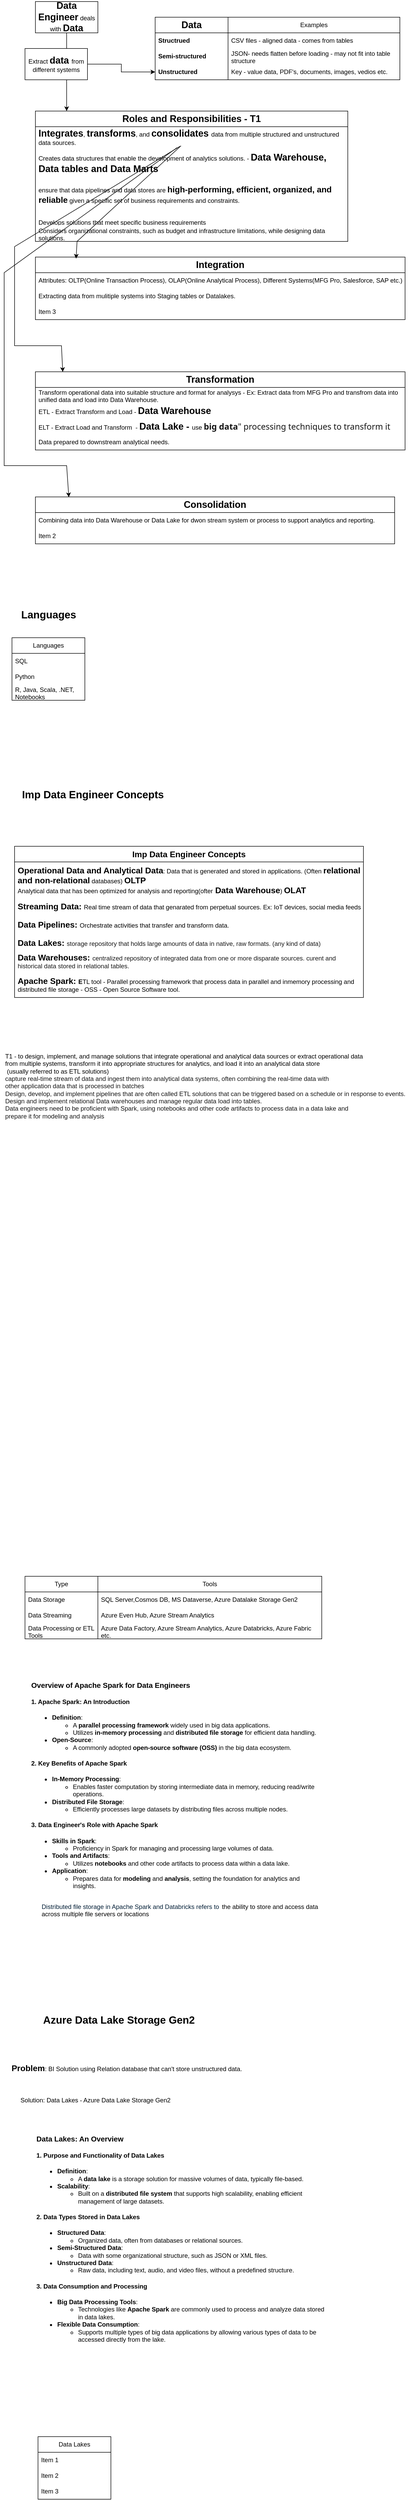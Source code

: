 <mxfile version="24.8.4">
  <diagram name="Page-1" id="YhIZirmxtG8EMKiJ8WyT">
    <mxGraphModel dx="1361" dy="699" grid="1" gridSize="10" guides="1" tooltips="1" connect="1" arrows="1" fold="1" page="1" pageScale="1" pageWidth="827" pageHeight="1169" math="0" shadow="0">
      <root>
        <mxCell id="0" />
        <mxCell id="1" parent="0" />
        <mxCell id="YhDnHm-8JCX_9w6hxJCG-3" value="" style="edgeStyle=orthogonalEdgeStyle;rounded=0;orthogonalLoop=1;jettySize=auto;html=1;" parent="1" source="YhDnHm-8JCX_9w6hxJCG-1" edge="1">
          <mxGeometry relative="1" as="geometry">
            <mxPoint x="140" y="270" as="targetPoint" />
          </mxGeometry>
        </mxCell>
        <mxCell id="YhDnHm-8JCX_9w6hxJCG-1" value="&lt;b&gt;&lt;font style=&quot;font-size: 18px;&quot;&gt;Data Engineer&lt;/font&gt;&lt;/b&gt; deals with &lt;b&gt;&lt;font style=&quot;font-size: 18px;&quot;&gt;Data&lt;/font&gt;&lt;/b&gt;" style="whiteSpace=wrap;html=1;" parent="1" vertex="1">
          <mxGeometry x="80" y="60" width="120" height="60" as="geometry" />
        </mxCell>
        <mxCell id="YhDnHm-8JCX_9w6hxJCG-4" value="&lt;b&gt;&lt;font style=&quot;font-size: 18px;&quot;&gt;Roles and Responsibilities - T1&lt;/font&gt;&lt;/b&gt;" style="swimlane;fontStyle=0;childLayout=stackLayout;horizontal=1;startSize=30;horizontalStack=0;resizeParent=1;resizeParentMax=0;resizeLast=0;collapsible=1;marginBottom=0;whiteSpace=wrap;html=1;" parent="1" vertex="1">
          <mxGeometry x="80" y="270" width="600" height="250" as="geometry" />
        </mxCell>
        <mxCell id="YhDnHm-8JCX_9w6hxJCG-5" value="&lt;b&gt;&lt;font style=&quot;font-size: 18px;&quot;&gt;Integrates&lt;/font&gt;&lt;/b&gt;, &lt;b&gt;&lt;font style=&quot;font-size: 18px;&quot;&gt;transforms&lt;/font&gt;&lt;/b&gt;, and &lt;b&gt;&lt;font style=&quot;font-size: 18px;&quot;&gt;consolidates &lt;/font&gt;&lt;/b&gt;data from multiple structured and unstructured data sources." style="text;strokeColor=none;fillColor=none;align=left;verticalAlign=middle;spacingLeft=4;spacingRight=4;overflow=hidden;points=[[0,0.5],[1,0.5]];portConstraint=eastwest;rotatable=0;whiteSpace=wrap;html=1;" parent="YhDnHm-8JCX_9w6hxJCG-4" vertex="1">
          <mxGeometry y="30" width="600" height="40" as="geometry" />
        </mxCell>
        <mxCell id="YhDnHm-8JCX_9w6hxJCG-6" value="Creates data structures that enable the development of analytics solutions. - &lt;b&gt;&lt;font style=&quot;font-size: 18px;&quot;&gt;Data Warehouse, Data tables and Data Marts&lt;/font&gt;&lt;/b&gt;" style="text;strokeColor=none;fillColor=none;align=left;verticalAlign=middle;spacingLeft=4;spacingRight=4;overflow=hidden;points=[[0,0.5],[1,0.5]];portConstraint=eastwest;rotatable=0;whiteSpace=wrap;html=1;" parent="YhDnHm-8JCX_9w6hxJCG-4" vertex="1">
          <mxGeometry y="70" width="600" height="60" as="geometry" />
        </mxCell>
        <mxCell id="YhDnHm-8JCX_9w6hxJCG-7" value="ensure that data pipelines and data stores are &lt;b&gt;&lt;font style=&quot;font-size: 16px;&quot;&gt;high-performing, efficient, organized, and reliable&lt;/font&gt;&lt;/b&gt;&amp;nbsp;given a specific set of business requirements and constraints." style="text;strokeColor=none;fillColor=none;align=left;verticalAlign=middle;spacingLeft=4;spacingRight=4;overflow=hidden;points=[[0,0.5],[1,0.5]];portConstraint=eastwest;rotatable=0;whiteSpace=wrap;html=1;" parent="YhDnHm-8JCX_9w6hxJCG-4" vertex="1">
          <mxGeometry y="130" width="600" height="60" as="geometry" />
        </mxCell>
        <mxCell id="YhDnHm-8JCX_9w6hxJCG-8" value="&#xa;Develops solutions that meet specific business requirements&#xa;&#xa;" style="text;strokeColor=none;fillColor=none;align=left;verticalAlign=middle;spacingLeft=4;spacingRight=4;overflow=hidden;points=[[0,0.5],[1,0.5]];portConstraint=eastwest;rotatable=0;whiteSpace=wrap;html=1;" parent="YhDnHm-8JCX_9w6hxJCG-4" vertex="1">
          <mxGeometry y="190" width="600" height="30" as="geometry" />
        </mxCell>
        <mxCell id="YhDnHm-8JCX_9w6hxJCG-9" value="Considers organizational constraints, such as budget and infrastructure limitations, while designing data solutions." style="text;strokeColor=none;fillColor=none;align=left;verticalAlign=middle;spacingLeft=4;spacingRight=4;overflow=hidden;points=[[0,0.5],[1,0.5]];portConstraint=eastwest;rotatable=0;whiteSpace=wrap;html=1;" parent="YhDnHm-8JCX_9w6hxJCG-4" vertex="1">
          <mxGeometry y="220" width="600" height="30" as="geometry" />
        </mxCell>
        <mxCell id="YhDnHm-8JCX_9w6hxJCG-19" value="" style="edgeStyle=orthogonalEdgeStyle;rounded=0;orthogonalLoop=1;jettySize=auto;html=1;" parent="1" source="YhDnHm-8JCX_9w6hxJCG-12" target="YhDnHm-8JCX_9w6hxJCG-18" edge="1">
          <mxGeometry relative="1" as="geometry" />
        </mxCell>
        <mxCell id="YhDnHm-8JCX_9w6hxJCG-12" value="&lt;span style=&quot;text-wrap-mode: nowrap;&quot;&gt;Extract&amp;nbsp;&lt;/span&gt;&lt;b style=&quot;text-wrap-mode: nowrap;&quot;&gt;&lt;font style=&quot;font-size: 18px;&quot;&gt;data&amp;nbsp;&lt;/font&gt;&lt;/b&gt;&lt;span style=&quot;text-wrap-mode: nowrap;&quot;&gt;from different systems&lt;/span&gt;" style="whiteSpace=wrap;html=1;" parent="1" vertex="1">
          <mxGeometry x="60" y="150" width="120" height="60" as="geometry" />
        </mxCell>
        <mxCell id="YhDnHm-8JCX_9w6hxJCG-15" value="&lt;b&gt;&lt;font style=&quot;font-size: 18px;&quot;&gt;Data&lt;/font&gt;&lt;/b&gt;" style="swimlane;fontStyle=0;childLayout=stackLayout;horizontal=1;startSize=30;horizontalStack=0;resizeParent=1;resizeParentMax=0;resizeLast=0;collapsible=1;marginBottom=0;whiteSpace=wrap;html=1;" parent="1" vertex="1">
          <mxGeometry x="310" y="90" width="140" height="120" as="geometry" />
        </mxCell>
        <mxCell id="YhDnHm-8JCX_9w6hxJCG-16" value="&lt;b&gt;Structrued&lt;/b&gt;" style="text;strokeColor=none;fillColor=none;align=left;verticalAlign=middle;spacingLeft=4;spacingRight=4;overflow=hidden;points=[[0,0.5],[1,0.5]];portConstraint=eastwest;rotatable=0;whiteSpace=wrap;html=1;" parent="YhDnHm-8JCX_9w6hxJCG-15" vertex="1">
          <mxGeometry y="30" width="140" height="30" as="geometry" />
        </mxCell>
        <mxCell id="YhDnHm-8JCX_9w6hxJCG-17" value="&lt;b&gt;Semi-structured&amp;nbsp;&lt;/b&gt;" style="text;strokeColor=none;fillColor=none;align=left;verticalAlign=middle;spacingLeft=4;spacingRight=4;overflow=hidden;points=[[0,0.5],[1,0.5]];portConstraint=eastwest;rotatable=0;whiteSpace=wrap;html=1;" parent="YhDnHm-8JCX_9w6hxJCG-15" vertex="1">
          <mxGeometry y="60" width="140" height="30" as="geometry" />
        </mxCell>
        <mxCell id="YhDnHm-8JCX_9w6hxJCG-18" value="&lt;b&gt;Unstructured&amp;nbsp;&lt;/b&gt;" style="text;strokeColor=none;fillColor=none;align=left;verticalAlign=middle;spacingLeft=4;spacingRight=4;overflow=hidden;points=[[0,0.5],[1,0.5]];portConstraint=eastwest;rotatable=0;whiteSpace=wrap;html=1;" parent="YhDnHm-8JCX_9w6hxJCG-15" vertex="1">
          <mxGeometry y="90" width="140" height="30" as="geometry" />
        </mxCell>
        <mxCell id="YhDnHm-8JCX_9w6hxJCG-20" value="Examples" style="swimlane;fontStyle=0;childLayout=stackLayout;horizontal=1;startSize=30;horizontalStack=0;resizeParent=1;resizeParentMax=0;resizeLast=0;collapsible=1;marginBottom=0;whiteSpace=wrap;html=1;" parent="1" vertex="1">
          <mxGeometry x="450" y="90" width="330" height="120" as="geometry" />
        </mxCell>
        <mxCell id="YhDnHm-8JCX_9w6hxJCG-21" value="CSV files - aligned data - comes from tables&amp;nbsp;" style="text;strokeColor=none;fillColor=none;align=left;verticalAlign=middle;spacingLeft=4;spacingRight=4;overflow=hidden;points=[[0,0.5],[1,0.5]];portConstraint=eastwest;rotatable=0;whiteSpace=wrap;html=1;" parent="YhDnHm-8JCX_9w6hxJCG-20" vertex="1">
          <mxGeometry y="30" width="330" height="30" as="geometry" />
        </mxCell>
        <mxCell id="YhDnHm-8JCX_9w6hxJCG-22" value="JSON- needs flatten before loading - may not fit into table structure" style="text;strokeColor=none;fillColor=none;align=left;verticalAlign=middle;spacingLeft=4;spacingRight=4;overflow=hidden;points=[[0,0.5],[1,0.5]];portConstraint=eastwest;rotatable=0;whiteSpace=wrap;html=1;" parent="YhDnHm-8JCX_9w6hxJCG-20" vertex="1">
          <mxGeometry y="60" width="330" height="30" as="geometry" />
        </mxCell>
        <mxCell id="YhDnHm-8JCX_9w6hxJCG-23" value="Key - value data, PDF&#39;s, documents, images, vedios etc." style="text;strokeColor=none;fillColor=none;align=left;verticalAlign=middle;spacingLeft=4;spacingRight=4;overflow=hidden;points=[[0,0.5],[1,0.5]];portConstraint=eastwest;rotatable=0;whiteSpace=wrap;html=1;" parent="YhDnHm-8JCX_9w6hxJCG-20" vertex="1">
          <mxGeometry y="90" width="330" height="30" as="geometry" />
        </mxCell>
        <mxCell id="YhDnHm-8JCX_9w6hxJCG-26" value="&lt;b&gt;&lt;font style=&quot;font-size: 18px;&quot;&gt;Integration&lt;/font&gt;&lt;/b&gt;" style="swimlane;fontStyle=0;childLayout=stackLayout;horizontal=1;startSize=30;horizontalStack=0;resizeParent=1;resizeParentMax=0;resizeLast=0;collapsible=1;marginBottom=0;whiteSpace=wrap;html=1;" parent="1" vertex="1">
          <mxGeometry x="80" y="550" width="710" height="120" as="geometry" />
        </mxCell>
        <mxCell id="YhDnHm-8JCX_9w6hxJCG-27" value="Attributes: OLTP(Online Transaction Process), OLAP(Online Analytical Process), Different Systems(MFG Pro, Salesforce, SAP etc.)" style="text;strokeColor=none;fillColor=none;align=left;verticalAlign=middle;spacingLeft=4;spacingRight=4;overflow=hidden;points=[[0,0.5],[1,0.5]];portConstraint=eastwest;rotatable=0;whiteSpace=wrap;html=1;" parent="YhDnHm-8JCX_9w6hxJCG-26" vertex="1">
          <mxGeometry y="30" width="710" height="30" as="geometry" />
        </mxCell>
        <mxCell id="YhDnHm-8JCX_9w6hxJCG-28" value="Extracting data from mulitiple systems into Staging tables or Datalakes." style="text;strokeColor=none;fillColor=none;align=left;verticalAlign=middle;spacingLeft=4;spacingRight=4;overflow=hidden;points=[[0,0.5],[1,0.5]];portConstraint=eastwest;rotatable=0;whiteSpace=wrap;html=1;" parent="YhDnHm-8JCX_9w6hxJCG-26" vertex="1">
          <mxGeometry y="60" width="710" height="30" as="geometry" />
        </mxCell>
        <mxCell id="YhDnHm-8JCX_9w6hxJCG-29" value="Item 3" style="text;strokeColor=none;fillColor=none;align=left;verticalAlign=middle;spacingLeft=4;spacingRight=4;overflow=hidden;points=[[0,0.5],[1,0.5]];portConstraint=eastwest;rotatable=0;whiteSpace=wrap;html=1;" parent="YhDnHm-8JCX_9w6hxJCG-26" vertex="1">
          <mxGeometry y="90" width="710" height="30" as="geometry" />
        </mxCell>
        <mxCell id="YhDnHm-8JCX_9w6hxJCG-31" value="" style="endArrow=classic;html=1;rounded=0;entryX=0.11;entryY=0.025;entryDx=0;entryDy=0;entryPerimeter=0;exitX=0.466;exitY=0.916;exitDx=0;exitDy=0;exitPerimeter=0;" parent="1" source="YhDnHm-8JCX_9w6hxJCG-5" target="YhDnHm-8JCX_9w6hxJCG-26" edge="1">
          <mxGeometry width="50" height="50" relative="1" as="geometry">
            <mxPoint x="390" y="410" as="sourcePoint" />
            <mxPoint x="440" y="360" as="targetPoint" />
            <Array as="points">
              <mxPoint x="160" y="520" />
            </Array>
          </mxGeometry>
        </mxCell>
        <mxCell id="YhDnHm-8JCX_9w6hxJCG-32" value="" style="endArrow=classic;html=1;rounded=0;exitX=0.463;exitY=0.94;exitDx=0;exitDy=0;exitPerimeter=0;entryX=0.074;entryY=0.002;entryDx=0;entryDy=0;entryPerimeter=0;" parent="1" source="YhDnHm-8JCX_9w6hxJCG-5" target="YhDnHm-8JCX_9w6hxJCG-34" edge="1">
          <mxGeometry width="50" height="50" relative="1" as="geometry">
            <mxPoint x="359" y="503" as="sourcePoint" />
            <mxPoint x="130" y="730" as="targetPoint" />
            <Array as="points">
              <mxPoint x="40" y="530" />
              <mxPoint x="40" y="720" />
              <mxPoint x="130" y="720" />
            </Array>
          </mxGeometry>
        </mxCell>
        <mxCell id="YhDnHm-8JCX_9w6hxJCG-33" value="" style="endArrow=classic;html=1;rounded=0;entryX=0.093;entryY=0.006;entryDx=0;entryDy=0;entryPerimeter=0;" parent="1" source="YhDnHm-8JCX_9w6hxJCG-5" target="YhDnHm-8JCX_9w6hxJCG-38" edge="1">
          <mxGeometry width="50" height="50" relative="1" as="geometry">
            <mxPoint x="360" y="390" as="sourcePoint" />
            <mxPoint x="142.72" y="1057.6" as="targetPoint" />
            <Array as="points">
              <mxPoint x="20" y="580" />
              <mxPoint x="20" y="950" />
              <mxPoint x="140" y="950" />
            </Array>
          </mxGeometry>
        </mxCell>
        <mxCell id="YhDnHm-8JCX_9w6hxJCG-34" value="&lt;b&gt;&lt;font style=&quot;font-size: 18px;&quot;&gt;Transformation&lt;/font&gt;&lt;/b&gt;" style="swimlane;fontStyle=0;childLayout=stackLayout;horizontal=1;startSize=30;horizontalStack=0;resizeParent=1;resizeParentMax=0;resizeLast=0;collapsible=1;marginBottom=0;whiteSpace=wrap;html=1;" parent="1" vertex="1">
          <mxGeometry x="80" y="770" width="710" height="150" as="geometry" />
        </mxCell>
        <mxCell id="YhDnHm-8JCX_9w6hxJCG-35" value="Transform operational data into suitable structure and format for analysys - Ex: Extract data from MFG Pro and transfrom data into unified data and load into Data Warehouse." style="text;strokeColor=none;fillColor=none;align=left;verticalAlign=middle;spacingLeft=4;spacingRight=4;overflow=hidden;points=[[0,0.5],[1,0.5]];portConstraint=eastwest;rotatable=0;whiteSpace=wrap;html=1;" parent="YhDnHm-8JCX_9w6hxJCG-34" vertex="1">
          <mxGeometry y="30" width="710" height="30" as="geometry" />
        </mxCell>
        <mxCell id="YhDnHm-8JCX_9w6hxJCG-36" value="ETL - Extract Transform and Load -&amp;nbsp;&lt;b&gt;&lt;font style=&quot;font-size: 18px;&quot;&gt;Data Warehouse&lt;/font&gt;&lt;/b&gt;" style="text;strokeColor=none;fillColor=none;align=left;verticalAlign=middle;spacingLeft=4;spacingRight=4;overflow=hidden;points=[[0,0.5],[1,0.5]];portConstraint=eastwest;rotatable=0;whiteSpace=wrap;html=1;" parent="YhDnHm-8JCX_9w6hxJCG-34" vertex="1">
          <mxGeometry y="60" width="710" height="30" as="geometry" />
        </mxCell>
        <mxCell id="YhDnHm-8JCX_9w6hxJCG-37" value="ELT - Extract Load and Transform&amp;nbsp; -&amp;nbsp;&lt;font style=&quot;&quot;&gt;&lt;b style=&quot;font-size: 18px;&quot;&gt;Data Lake - &lt;/b&gt;&lt;font style=&quot;font-size: 12px;&quot;&gt;use&amp;nbsp;&lt;/font&gt;&lt;/font&gt;&lt;span style=&quot;color: rgb(22, 22, 22); font-family: &amp;quot;Segoe UI&amp;quot;, SegoeUI, &amp;quot;Helvetica Neue&amp;quot;, Helvetica, Arial, sans-serif; font-size: 16px; background-color: rgb(255, 255, 255);&quot;&gt;&lt;b&gt;big data&lt;/b&gt;&quot; processing techniques to transform it&lt;/span&gt;" style="text;strokeColor=none;fillColor=none;align=left;verticalAlign=middle;spacingLeft=4;spacingRight=4;overflow=hidden;points=[[0,0.5],[1,0.5]];portConstraint=eastwest;rotatable=0;whiteSpace=wrap;html=1;" parent="YhDnHm-8JCX_9w6hxJCG-34" vertex="1">
          <mxGeometry y="90" width="710" height="30" as="geometry" />
        </mxCell>
        <mxCell id="YhDnHm-8JCX_9w6hxJCG-42" value="Data prepared to downstream analytical needs." style="text;strokeColor=none;fillColor=none;align=left;verticalAlign=middle;spacingLeft=4;spacingRight=4;overflow=hidden;points=[[0,0.5],[1,0.5]];portConstraint=eastwest;rotatable=0;whiteSpace=wrap;html=1;" parent="YhDnHm-8JCX_9w6hxJCG-34" vertex="1">
          <mxGeometry y="120" width="710" height="30" as="geometry" />
        </mxCell>
        <mxCell id="YhDnHm-8JCX_9w6hxJCG-38" value="&lt;b&gt;&lt;font style=&quot;font-size: 18px;&quot;&gt;Consolidation&lt;/font&gt;&lt;/b&gt;" style="swimlane;fontStyle=0;childLayout=stackLayout;horizontal=1;startSize=30;horizontalStack=0;resizeParent=1;resizeParentMax=0;resizeLast=0;collapsible=1;marginBottom=0;whiteSpace=wrap;html=1;" parent="1" vertex="1">
          <mxGeometry x="80" y="1010" width="690" height="90" as="geometry" />
        </mxCell>
        <mxCell id="YhDnHm-8JCX_9w6hxJCG-39" value="Combining data into Data Warehouse or Data Lake for dwon stream system or process to support analytics and reporting." style="text;strokeColor=none;fillColor=none;align=left;verticalAlign=middle;spacingLeft=4;spacingRight=4;overflow=hidden;points=[[0,0.5],[1,0.5]];portConstraint=eastwest;rotatable=0;whiteSpace=wrap;html=1;" parent="YhDnHm-8JCX_9w6hxJCG-38" vertex="1">
          <mxGeometry y="30" width="690" height="30" as="geometry" />
        </mxCell>
        <mxCell id="YhDnHm-8JCX_9w6hxJCG-40" value="Item 2" style="text;strokeColor=none;fillColor=none;align=left;verticalAlign=middle;spacingLeft=4;spacingRight=4;overflow=hidden;points=[[0,0.5],[1,0.5]];portConstraint=eastwest;rotatable=0;whiteSpace=wrap;html=1;" parent="YhDnHm-8JCX_9w6hxJCG-38" vertex="1">
          <mxGeometry y="60" width="690" height="30" as="geometry" />
        </mxCell>
        <mxCell id="YhDnHm-8JCX_9w6hxJCG-43" value="&lt;b&gt;&lt;font style=&quot;font-size: 20px;&quot;&gt;Languages&lt;/font&gt;&lt;/b&gt;" style="text;html=1;align=center;verticalAlign=middle;resizable=0;points=[];autosize=1;strokeColor=none;fillColor=none;" parent="1" vertex="1">
          <mxGeometry x="40" y="1215" width="130" height="40" as="geometry" />
        </mxCell>
        <mxCell id="YhDnHm-8JCX_9w6hxJCG-44" value="Languages" style="swimlane;fontStyle=0;childLayout=stackLayout;horizontal=1;startSize=30;horizontalStack=0;resizeParent=1;resizeParentMax=0;resizeLast=0;collapsible=1;marginBottom=0;whiteSpace=wrap;html=1;" parent="1" vertex="1">
          <mxGeometry x="35" y="1280" width="140" height="120" as="geometry" />
        </mxCell>
        <mxCell id="YhDnHm-8JCX_9w6hxJCG-45" value="SQL" style="text;strokeColor=none;fillColor=none;align=left;verticalAlign=middle;spacingLeft=4;spacingRight=4;overflow=hidden;points=[[0,0.5],[1,0.5]];portConstraint=eastwest;rotatable=0;whiteSpace=wrap;html=1;" parent="YhDnHm-8JCX_9w6hxJCG-44" vertex="1">
          <mxGeometry y="30" width="140" height="30" as="geometry" />
        </mxCell>
        <mxCell id="YhDnHm-8JCX_9w6hxJCG-46" value="Python" style="text;strokeColor=none;fillColor=none;align=left;verticalAlign=middle;spacingLeft=4;spacingRight=4;overflow=hidden;points=[[0,0.5],[1,0.5]];portConstraint=eastwest;rotatable=0;whiteSpace=wrap;html=1;" parent="YhDnHm-8JCX_9w6hxJCG-44" vertex="1">
          <mxGeometry y="60" width="140" height="30" as="geometry" />
        </mxCell>
        <mxCell id="YhDnHm-8JCX_9w6hxJCG-47" value="R, Java, Scala, .NET, Notebooks&amp;nbsp;" style="text;strokeColor=none;fillColor=none;align=left;verticalAlign=middle;spacingLeft=4;spacingRight=4;overflow=hidden;points=[[0,0.5],[1,0.5]];portConstraint=eastwest;rotatable=0;whiteSpace=wrap;html=1;" parent="YhDnHm-8JCX_9w6hxJCG-44" vertex="1">
          <mxGeometry y="90" width="140" height="30" as="geometry" />
        </mxCell>
        <mxCell id="YhDnHm-8JCX_9w6hxJCG-48" value="&lt;b&gt;&lt;font style=&quot;font-size: 16px;&quot;&gt;Imp Data Engineer Concepts&lt;/font&gt;&lt;/b&gt;" style="swimlane;fontStyle=0;childLayout=stackLayout;horizontal=1;startSize=30;horizontalStack=0;resizeParent=1;resizeParentMax=0;resizeLast=0;collapsible=1;marginBottom=0;whiteSpace=wrap;html=1;" parent="1" vertex="1">
          <mxGeometry x="40" y="1680" width="670" height="290" as="geometry" />
        </mxCell>
        <mxCell id="YhDnHm-8JCX_9w6hxJCG-49" value="&lt;b&gt;&lt;font style=&quot;font-size: 16px;&quot;&gt;Operational Data and Analytical Data&lt;/font&gt;&lt;/b&gt;: Data that is generated and stored in applications. (Often &lt;b&gt;&lt;font style=&quot;font-size: 16px;&quot;&gt;relational and non-relational&lt;/font&gt;&lt;/b&gt; databases) &lt;b&gt;&lt;font style=&quot;font-size: 16px;&quot;&gt;OLTP&lt;/font&gt;&lt;/b&gt;&lt;br&gt;Analytical data that has been optimized for analysis and reporting(ofter&lt;b&gt;&lt;font style=&quot;font-size: 16px;&quot;&gt; Data Warehouse&lt;/font&gt;&lt;/b&gt;) &lt;b&gt;&lt;font style=&quot;font-size: 16px;&quot;&gt;OLAT&lt;/font&gt;&lt;/b&gt;" style="text;strokeColor=none;fillColor=none;align=left;verticalAlign=middle;spacingLeft=4;spacingRight=4;overflow=hidden;points=[[0,0.5],[1,0.5]];portConstraint=eastwest;rotatable=0;whiteSpace=wrap;html=1;" parent="YhDnHm-8JCX_9w6hxJCG-48" vertex="1">
          <mxGeometry y="30" width="670" height="70" as="geometry" />
        </mxCell>
        <mxCell id="YhDnHm-8JCX_9w6hxJCG-50" value="&lt;font style=&quot;&quot;&gt;&lt;b style=&quot;font-size: 16px;&quot;&gt;Streaming Data: &lt;/b&gt;&lt;font style=&quot;font-size: 12px;&quot;&gt;Real time stream of data that genarated from perpetual sources. Ex: IoT devices, social media feeds&lt;/font&gt;&lt;/font&gt;" style="text;strokeColor=none;fillColor=none;align=left;verticalAlign=middle;spacingLeft=4;spacingRight=4;overflow=hidden;points=[[0,0.5],[1,0.5]];portConstraint=eastwest;rotatable=0;whiteSpace=wrap;html=1;" parent="YhDnHm-8JCX_9w6hxJCG-48" vertex="1">
          <mxGeometry y="100" width="670" height="30" as="geometry" />
        </mxCell>
        <mxCell id="YhDnHm-8JCX_9w6hxJCG-51" value="&lt;font style=&quot;&quot;&gt;&lt;b style=&quot;font-size: 16px;&quot;&gt;Data Pipelines: &lt;/b&gt;&lt;font style=&quot;font-size: 12px;&quot;&gt;Orchestrate activities that transfer and transform data.&lt;/font&gt;&lt;/font&gt;" style="text;strokeColor=none;fillColor=none;align=left;verticalAlign=middle;spacingLeft=4;spacingRight=4;overflow=hidden;points=[[0,0.5],[1,0.5]];portConstraint=eastwest;rotatable=0;whiteSpace=wrap;html=1;" parent="YhDnHm-8JCX_9w6hxJCG-48" vertex="1">
          <mxGeometry y="130" width="670" height="40" as="geometry" />
        </mxCell>
        <mxCell id="YhDnHm-8JCX_9w6hxJCG-54" value="&lt;b&gt;&lt;font style=&quot;font-size: 16px;&quot;&gt;Data Lakes:&amp;nbsp;&lt;/font&gt;&lt;/b&gt;&lt;span style=&quot;color: rgb(22, 22, 22); background-color: rgb(255, 255, 255);&quot;&gt;&lt;font style=&quot;font-size: 12px;&quot; face=&quot;Helvetica&quot;&gt;storage repository that holds large amounts of data in native, raw formats. (any kind of data)&lt;/font&gt;&lt;/span&gt;" style="text;strokeColor=none;fillColor=none;align=left;verticalAlign=middle;spacingLeft=4;spacingRight=4;overflow=hidden;points=[[0,0.5],[1,0.5]];portConstraint=eastwest;rotatable=0;whiteSpace=wrap;html=1;" parent="YhDnHm-8JCX_9w6hxJCG-48" vertex="1">
          <mxGeometry y="170" width="670" height="30" as="geometry" />
        </mxCell>
        <mxCell id="YhDnHm-8JCX_9w6hxJCG-55" value="&lt;font style=&quot;font-size: 16px;&quot;&gt;&lt;b&gt;Data Warehouses:&amp;nbsp;&lt;/b&gt;&lt;/font&gt;&lt;span style=&quot;color: rgb(22, 22, 22); background-color: rgb(255, 255, 255);&quot;&gt;&lt;font style=&quot;font-size: 12px;&quot;&gt;centralized repository of integrated data from one or more disparate sources. curent and historical data stored in relational tables.&lt;/font&gt;&lt;/span&gt;" style="text;strokeColor=none;fillColor=none;align=left;verticalAlign=middle;spacingLeft=4;spacingRight=4;overflow=hidden;points=[[0,0.5],[1,0.5]];portConstraint=eastwest;rotatable=0;whiteSpace=wrap;html=1;" parent="YhDnHm-8JCX_9w6hxJCG-48" vertex="1">
          <mxGeometry y="200" width="670" height="40" as="geometry" />
        </mxCell>
        <mxCell id="YhDnHm-8JCX_9w6hxJCG-56" value="&lt;font style=&quot;font-weight: bold; font-size: 16px;&quot;&gt;Apache Spark: &lt;/font&gt;&lt;font style=&quot;font-size: 12px;&quot;&gt;&lt;b&gt;E&lt;/b&gt;TL tool - Parallel processing framework that process data in parallel and inmemory processing and distributed file storage - OSS - Open Source Software tool.&lt;/font&gt;" style="text;strokeColor=none;fillColor=none;align=left;verticalAlign=middle;spacingLeft=4;spacingRight=4;overflow=hidden;points=[[0,0.5],[1,0.5]];portConstraint=eastwest;rotatable=0;whiteSpace=wrap;html=1;" parent="YhDnHm-8JCX_9w6hxJCG-48" vertex="1">
          <mxGeometry y="240" width="670" height="50" as="geometry" />
        </mxCell>
        <mxCell id="YhDnHm-8JCX_9w6hxJCG-53" value="&lt;b&gt;&lt;font style=&quot;font-size: 20px;&quot;&gt;Imp Data Engineer Concepts&lt;/font&gt;&lt;/b&gt;" style="text;html=1;align=center;verticalAlign=middle;resizable=0;points=[];autosize=1;strokeColor=none;fillColor=none;" parent="1" vertex="1">
          <mxGeometry x="40" y="1560" width="300" height="40" as="geometry" />
        </mxCell>
        <mxCell id="YhDnHm-8JCX_9w6hxJCG-58" value="&lt;div&gt;T1 - to design, implement, and manage solutions that integrate operational and analytical data sources or extract operational data&amp;nbsp;&lt;/div&gt;&lt;div&gt;from multiple systems, transform it into appropriate structures for analytics, and load it into an analytical data store&lt;/div&gt;&lt;div&gt;&amp;nbsp;(usually referred to as ETL solutions)&lt;br&gt;&lt;span style=&quot;color: rgb(22, 22, 22); text-wrap-mode: wrap; background-color: rgb(255, 255, 255);&quot;&gt;capture real-time stream of data and ingest them into analytical data systems, often combining the real-time data with&amp;nbsp;&lt;/span&gt;&lt;/div&gt;&lt;div&gt;&lt;span style=&quot;color: rgb(22, 22, 22); text-wrap-mode: wrap; background-color: rgb(255, 255, 255);&quot;&gt;other application&amp;nbsp;&lt;/span&gt;&lt;span style=&quot;background-color: rgb(255, 255, 255); color: rgb(22, 22, 22); text-wrap-mode: wrap;&quot;&gt;data that is processed in batches&lt;/span&gt;&lt;/div&gt;&lt;div&gt;&lt;span style=&quot;background-color: rgb(255, 255, 255); color: rgb(22, 22, 22); text-wrap-mode: wrap;&quot;&gt;Design, develop, and implement pipelines that are often called ETL solutions that can be triggered&amp;nbsp;&lt;/span&gt;&lt;span style=&quot;background-color: rgb(255, 255, 255); color: rgb(22, 22, 22); text-wrap-mode: wrap;&quot;&gt;&lt;font style=&quot;font-size: 12px;&quot;&gt;based on a schedule or in response to events.&lt;/font&gt;&lt;/span&gt;&lt;/div&gt;&lt;div&gt;&lt;span style=&quot;background-color: rgb(255, 255, 255);&quot;&gt;&lt;font style=&quot;&quot;&gt;&lt;font color=&quot;#161616&quot;&gt;&lt;span style=&quot;text-wrap-mode: wrap;&quot;&gt;Design and implement relational Data warehouses and manage regular data load into tables.&lt;/span&gt;&lt;/font&gt;&lt;br&gt;&lt;font color=&quot;#161616&quot;&gt;&lt;span style=&quot;text-wrap-mode: wrap;&quot;&gt;Data engineers need to be proficient with Spark, using notebooks and other code artifacts to process data in a data lake and&amp;nbsp;&lt;/span&gt;&lt;/font&gt;&lt;/font&gt;&lt;/span&gt;&lt;/div&gt;&lt;div&gt;&lt;span style=&quot;background-color: rgb(255, 255, 255);&quot;&gt;&lt;font style=&quot;&quot;&gt;&lt;font color=&quot;#161616&quot;&gt;&lt;span style=&quot;text-wrap-mode: wrap;&quot;&gt;prepare&amp;nbsp;&lt;/span&gt;&lt;/font&gt;&lt;/font&gt;&lt;/span&gt;&lt;span style=&quot;text-wrap-mode: wrap; color: rgb(22, 22, 22); background-color: rgb(255, 255, 255);&quot;&gt;it for modeling and analysis&lt;/span&gt;&lt;/div&gt;" style="text;html=1;align=left;verticalAlign=middle;resizable=0;points=[];autosize=1;strokeColor=none;fillColor=none;" parent="1" vertex="1">
          <mxGeometry x="20" y="2070" width="790" height="140" as="geometry" />
        </mxCell>
        <mxCell id="YhDnHm-8JCX_9w6hxJCG-59" value="" style="shape=image;verticalLabelPosition=bottom;labelBackgroundColor=default;verticalAlign=top;aspect=fixed;imageAspect=0;image=https://learn.microsoft.com/en-us/training/wwl-data-ai/introduction-to-data-engineering-azure/media/4-operational-analytical-data.png;" parent="1" vertex="1">
          <mxGeometry x="90" y="2290" width="300" height="209" as="geometry" />
        </mxCell>
        <mxCell id="YhDnHm-8JCX_9w6hxJCG-60" value="" style="shape=image;verticalLabelPosition=bottom;labelBackgroundColor=default;verticalAlign=top;aspect=fixed;imageAspect=0;image=https://learn.microsoft.com/en-us/training/wwl-data-ai/introduction-to-data-engineering-azure/media/3-data-engineering-azure.png;" parent="1" vertex="1">
          <mxGeometry x="60" y="2660" width="660" height="276.65" as="geometry" />
        </mxCell>
        <mxCell id="YhDnHm-8JCX_9w6hxJCG-61" value="Type" style="swimlane;fontStyle=0;childLayout=stackLayout;horizontal=1;startSize=30;horizontalStack=0;resizeParent=1;resizeParentMax=0;resizeLast=0;collapsible=1;marginBottom=0;whiteSpace=wrap;html=1;" parent="1" vertex="1">
          <mxGeometry x="60" y="3080" width="140" height="120" as="geometry" />
        </mxCell>
        <mxCell id="YhDnHm-8JCX_9w6hxJCG-62" value="Data Storage" style="text;strokeColor=none;fillColor=none;align=left;verticalAlign=middle;spacingLeft=4;spacingRight=4;overflow=hidden;points=[[0,0.5],[1,0.5]];portConstraint=eastwest;rotatable=0;whiteSpace=wrap;html=1;" parent="YhDnHm-8JCX_9w6hxJCG-61" vertex="1">
          <mxGeometry y="30" width="140" height="30" as="geometry" />
        </mxCell>
        <mxCell id="YhDnHm-8JCX_9w6hxJCG-63" value="Data Streaming" style="text;strokeColor=none;fillColor=none;align=left;verticalAlign=middle;spacingLeft=4;spacingRight=4;overflow=hidden;points=[[0,0.5],[1,0.5]];portConstraint=eastwest;rotatable=0;whiteSpace=wrap;html=1;" parent="YhDnHm-8JCX_9w6hxJCG-61" vertex="1">
          <mxGeometry y="60" width="140" height="30" as="geometry" />
        </mxCell>
        <mxCell id="YhDnHm-8JCX_9w6hxJCG-64" value="Data Processing or ETL Tools" style="text;strokeColor=none;fillColor=none;align=left;verticalAlign=middle;spacingLeft=4;spacingRight=4;overflow=hidden;points=[[0,0.5],[1,0.5]];portConstraint=eastwest;rotatable=0;whiteSpace=wrap;html=1;" parent="YhDnHm-8JCX_9w6hxJCG-61" vertex="1">
          <mxGeometry y="90" width="140" height="30" as="geometry" />
        </mxCell>
        <mxCell id="YhDnHm-8JCX_9w6hxJCG-65" value="Tools" style="swimlane;fontStyle=0;childLayout=stackLayout;horizontal=1;startSize=30;horizontalStack=0;resizeParent=1;resizeParentMax=0;resizeLast=0;collapsible=1;marginBottom=0;whiteSpace=wrap;html=1;" parent="1" vertex="1">
          <mxGeometry x="200" y="3080" width="430" height="120" as="geometry" />
        </mxCell>
        <mxCell id="YhDnHm-8JCX_9w6hxJCG-66" value="SQL Server,Cosmos DB, MS Dataverse, Azure Datalake Storage Gen2" style="text;strokeColor=none;fillColor=none;align=left;verticalAlign=middle;spacingLeft=4;spacingRight=4;overflow=hidden;points=[[0,0.5],[1,0.5]];portConstraint=eastwest;rotatable=0;whiteSpace=wrap;html=1;" parent="YhDnHm-8JCX_9w6hxJCG-65" vertex="1">
          <mxGeometry y="30" width="430" height="30" as="geometry" />
        </mxCell>
        <mxCell id="YhDnHm-8JCX_9w6hxJCG-67" value="Azure Even Hub, Azure Stream Analytics" style="text;strokeColor=none;fillColor=none;align=left;verticalAlign=middle;spacingLeft=4;spacingRight=4;overflow=hidden;points=[[0,0.5],[1,0.5]];portConstraint=eastwest;rotatable=0;whiteSpace=wrap;html=1;" parent="YhDnHm-8JCX_9w6hxJCG-65" vertex="1">
          <mxGeometry y="60" width="430" height="30" as="geometry" />
        </mxCell>
        <mxCell id="YhDnHm-8JCX_9w6hxJCG-68" value="Azure Data Factory, Azure Stream Analytics, Azure Databricks, Azure Fabric etc." style="text;strokeColor=none;fillColor=none;align=left;verticalAlign=middle;spacingLeft=4;spacingRight=4;overflow=hidden;points=[[0,0.5],[1,0.5]];portConstraint=eastwest;rotatable=0;whiteSpace=wrap;html=1;" parent="YhDnHm-8JCX_9w6hxJCG-65" vertex="1">
          <mxGeometry y="90" width="430" height="30" as="geometry" />
        </mxCell>
        <mxCell id="YhDnHm-8JCX_9w6hxJCG-69" value="&lt;h3&gt;Overview of Apache Spark for Data Engineers&lt;/h3&gt;&lt;h4&gt;1. &lt;strong&gt;Apache Spark: An Introduction&lt;/strong&gt;&lt;/h4&gt;&lt;ul&gt;&lt;li&gt;&lt;strong&gt;Definition&lt;/strong&gt;:&lt;ul&gt;&lt;li&gt;A &lt;strong&gt;parallel processing framework&lt;/strong&gt; widely used in big data applications.&lt;/li&gt;&lt;li&gt;Utilizes &lt;strong&gt;in-memory processing&lt;/strong&gt; and &lt;strong&gt;distributed file storage&lt;/strong&gt; for efficient data handling.&lt;/li&gt;&lt;/ul&gt;&lt;/li&gt;&lt;li&gt;&lt;strong&gt;Open-Source&lt;/strong&gt;:&lt;ul&gt;&lt;li&gt;A commonly adopted &lt;strong&gt;open-source software (OSS)&lt;/strong&gt; in the big data ecosystem.&lt;/li&gt;&lt;/ul&gt;&lt;/li&gt;&lt;/ul&gt;&lt;h4&gt;2. &lt;strong&gt;Key Benefits of Apache Spark&lt;/strong&gt;&lt;/h4&gt;&lt;ul&gt;&lt;li&gt;&lt;strong&gt;In-Memory Processing&lt;/strong&gt;:&lt;ul&gt;&lt;li&gt;Enables faster computation by storing intermediate data in memory, reducing read/write operations.&lt;/li&gt;&lt;/ul&gt;&lt;/li&gt;&lt;li&gt;&lt;strong&gt;Distributed File Storage&lt;/strong&gt;:&lt;ul&gt;&lt;li&gt;Efficiently processes large datasets by distributing files across multiple nodes.&lt;/li&gt;&lt;/ul&gt;&lt;/li&gt;&lt;/ul&gt;&lt;h4&gt;3. &lt;strong&gt;Data Engineer&#39;s Role with Apache Spark&lt;/strong&gt;&lt;/h4&gt;&lt;ul&gt;&lt;li&gt;&lt;strong&gt;Skills in Spark&lt;/strong&gt;:&lt;ul&gt;&lt;li&gt;Proficiency in Spark for managing and processing large volumes of data.&lt;/li&gt;&lt;/ul&gt;&lt;/li&gt;&lt;li&gt;&lt;strong&gt;Tools and Artifacts&lt;/strong&gt;:&lt;ul&gt;&lt;li&gt;Utilizes &lt;strong&gt;notebooks&lt;/strong&gt; and other code artifacts to process data within a data lake.&lt;/li&gt;&lt;/ul&gt;&lt;/li&gt;&lt;li&gt;&lt;strong&gt;Application&lt;/strong&gt;:&lt;ul&gt;&lt;li&gt;Prepares data for &lt;strong&gt;modeling&lt;/strong&gt; and &lt;strong&gt;analysis&lt;/strong&gt;, setting the foundation for analytics and insights.&lt;/li&gt;&lt;/ul&gt;&lt;/li&gt;&lt;/ul&gt;" style="text;whiteSpace=wrap;html=1;" parent="1" vertex="1">
          <mxGeometry x="70" y="3260" width="560" height="460" as="geometry" />
        </mxCell>
        <mxCell id="YhDnHm-8JCX_9w6hxJCG-70" value="&lt;font style=&quot;font-size: 12px;&quot;&gt;&lt;span style=&quot;color: rgb(0, 29, 53); font-family: &amp;quot;Google Sans&amp;quot;, Arial, sans-serif; font-style: normal; font-variant-ligatures: normal; font-variant-caps: normal; font-weight: 400; letter-spacing: normal; orphans: 2; text-align: start; text-indent: 0px; text-transform: none; widows: 2; word-spacing: 0px; -webkit-text-stroke-width: 0px; white-space: normal; background-color: rgb(255, 255, 255); text-decoration-thickness: initial; text-decoration-style: initial; text-decoration-color: initial; float: none; display: inline !important;&quot;&gt;Distributed file storage in Apache Spark and Databricks refers to&amp;nbsp;&lt;/span&gt;&lt;mark class=&quot;QVRyCf&quot; style=&quot;background: var(--m3c22); color: inherit; border-radius: 4px; font-weight: 500; padding: 0px 2px; font-family: &amp;quot;Google Sans&amp;quot;, Arial, sans-serif; font-style: normal; font-variant-ligatures: normal; font-variant-caps: normal; letter-spacing: normal; orphans: 2; text-align: start; text-indent: 0px; text-transform: none; widows: 2; word-spacing: 0px; -webkit-text-stroke-width: 0px; white-space: normal; text-decoration-thickness: initial; text-decoration-style: initial; text-decoration-color: initial;&quot;&gt;the ability to store and access data across multiple file servers or locations&lt;/mark&gt;&lt;/font&gt;" style="text;whiteSpace=wrap;html=1;" parent="1" vertex="1">
          <mxGeometry x="90" y="3700" width="560" height="40" as="geometry" />
        </mxCell>
        <mxCell id="M7AG7lGxA6wFCGQZ4ymq-1" value="&lt;b&gt;&lt;font style=&quot;font-size: 20px;&quot;&gt;Azure Data Lake Storage Gen2&lt;/font&gt;&lt;/b&gt;" style="text;html=1;align=center;verticalAlign=middle;resizable=0;points=[];autosize=1;strokeColor=none;fillColor=none;" vertex="1" parent="1">
          <mxGeometry x="85" y="3910" width="310" height="40" as="geometry" />
        </mxCell>
        <mxCell id="M7AG7lGxA6wFCGQZ4ymq-2" value="&lt;b&gt;&lt;font style=&quot;font-size: 16px;&quot;&gt;Problem&lt;/font&gt;&lt;/b&gt;: BI Solution using Relation database that can&#39;t store unstructured data." style="text;html=1;align=center;verticalAlign=middle;resizable=0;points=[];autosize=1;strokeColor=none;fillColor=none;" vertex="1" parent="1">
          <mxGeometry x="20" y="4008" width="470" height="30" as="geometry" />
        </mxCell>
        <mxCell id="M7AG7lGxA6wFCGQZ4ymq-3" value="Solution: Data Lakes - Azure Data Lake Storage Gen2" style="text;html=1;align=center;verticalAlign=middle;resizable=0;points=[];autosize=1;strokeColor=none;fillColor=none;" vertex="1" parent="1">
          <mxGeometry x="40" y="4070" width="310" height="30" as="geometry" />
        </mxCell>
        <mxCell id="M7AG7lGxA6wFCGQZ4ymq-4" value="&lt;h3&gt;Data Lakes: An Overview&lt;/h3&gt;&lt;h4&gt;1. &lt;strong&gt;Purpose and Functionality of Data Lakes&lt;/strong&gt;&lt;/h4&gt;&lt;ul&gt;&lt;li&gt;&lt;strong&gt;Definition&lt;/strong&gt;:&lt;ul&gt;&lt;li&gt;A &lt;strong&gt;data lake&lt;/strong&gt; is a storage solution for massive volumes of data, typically file-based.&lt;/li&gt;&lt;/ul&gt;&lt;/li&gt;&lt;li&gt;&lt;strong&gt;Scalability&lt;/strong&gt;:&lt;ul&gt;&lt;li&gt;Built on a &lt;strong&gt;distributed file system&lt;/strong&gt; that supports high scalability, enabling efficient management of large datasets.&lt;/li&gt;&lt;/ul&gt;&lt;/li&gt;&lt;/ul&gt;&lt;h4&gt;2. &lt;strong&gt;Data Types Stored in Data Lakes&lt;/strong&gt;&lt;/h4&gt;&lt;ul&gt;&lt;li&gt;&lt;strong&gt;Structured Data&lt;/strong&gt;:&lt;ul&gt;&lt;li&gt;Organized data, often from databases or relational sources.&lt;/li&gt;&lt;/ul&gt;&lt;/li&gt;&lt;li&gt;&lt;strong&gt;Semi-Structured Data&lt;/strong&gt;:&lt;ul&gt;&lt;li&gt;Data with some organizational structure, such as JSON or XML files.&lt;/li&gt;&lt;/ul&gt;&lt;/li&gt;&lt;li&gt;&lt;strong&gt;Unstructured Data&lt;/strong&gt;:&lt;ul&gt;&lt;li&gt;Raw data, including text, audio, and video files, without a predefined structure.&lt;/li&gt;&lt;/ul&gt;&lt;/li&gt;&lt;/ul&gt;&lt;h4&gt;3. &lt;strong&gt;Data Consumption and Processing&lt;/strong&gt;&lt;/h4&gt;&lt;ul&gt;&lt;li&gt;&lt;strong&gt;Big Data Processing Tools&lt;/strong&gt;:&lt;ul&gt;&lt;li&gt;Technologies like &lt;strong&gt;Apache Spark&lt;/strong&gt; are commonly used to process and analyze data stored in data lakes.&lt;/li&gt;&lt;/ul&gt;&lt;/li&gt;&lt;li&gt;&lt;strong&gt;Flexible Data Consumption&lt;/strong&gt;:&lt;ul&gt;&lt;li&gt;Supports multiple types of big data applications by allowing various types of data to be accessed directly from the lake.&lt;/li&gt;&lt;/ul&gt;&lt;/li&gt;&lt;/ul&gt;" style="text;whiteSpace=wrap;html=1;" vertex="1" parent="1">
          <mxGeometry x="80" y="4130" width="560" height="450" as="geometry" />
        </mxCell>
        <mxCell id="M7AG7lGxA6wFCGQZ4ymq-6" value="Data Lakes" style="swimlane;fontStyle=0;childLayout=stackLayout;horizontal=1;startSize=30;horizontalStack=0;resizeParent=1;resizeParentMax=0;resizeLast=0;collapsible=1;marginBottom=0;whiteSpace=wrap;html=1;" vertex="1" parent="1">
          <mxGeometry x="85" y="4730" width="140" height="120" as="geometry" />
        </mxCell>
        <mxCell id="M7AG7lGxA6wFCGQZ4ymq-7" value="Item 1" style="text;strokeColor=none;fillColor=none;align=left;verticalAlign=middle;spacingLeft=4;spacingRight=4;overflow=hidden;points=[[0,0.5],[1,0.5]];portConstraint=eastwest;rotatable=0;whiteSpace=wrap;html=1;" vertex="1" parent="M7AG7lGxA6wFCGQZ4ymq-6">
          <mxGeometry y="30" width="140" height="30" as="geometry" />
        </mxCell>
        <mxCell id="M7AG7lGxA6wFCGQZ4ymq-8" value="Item 2" style="text;strokeColor=none;fillColor=none;align=left;verticalAlign=middle;spacingLeft=4;spacingRight=4;overflow=hidden;points=[[0,0.5],[1,0.5]];portConstraint=eastwest;rotatable=0;whiteSpace=wrap;html=1;" vertex="1" parent="M7AG7lGxA6wFCGQZ4ymq-6">
          <mxGeometry y="60" width="140" height="30" as="geometry" />
        </mxCell>
        <mxCell id="M7AG7lGxA6wFCGQZ4ymq-9" value="Item 3" style="text;strokeColor=none;fillColor=none;align=left;verticalAlign=middle;spacingLeft=4;spacingRight=4;overflow=hidden;points=[[0,0.5],[1,0.5]];portConstraint=eastwest;rotatable=0;whiteSpace=wrap;html=1;" vertex="1" parent="M7AG7lGxA6wFCGQZ4ymq-6">
          <mxGeometry y="90" width="140" height="30" as="geometry" />
        </mxCell>
      </root>
    </mxGraphModel>
  </diagram>
</mxfile>
